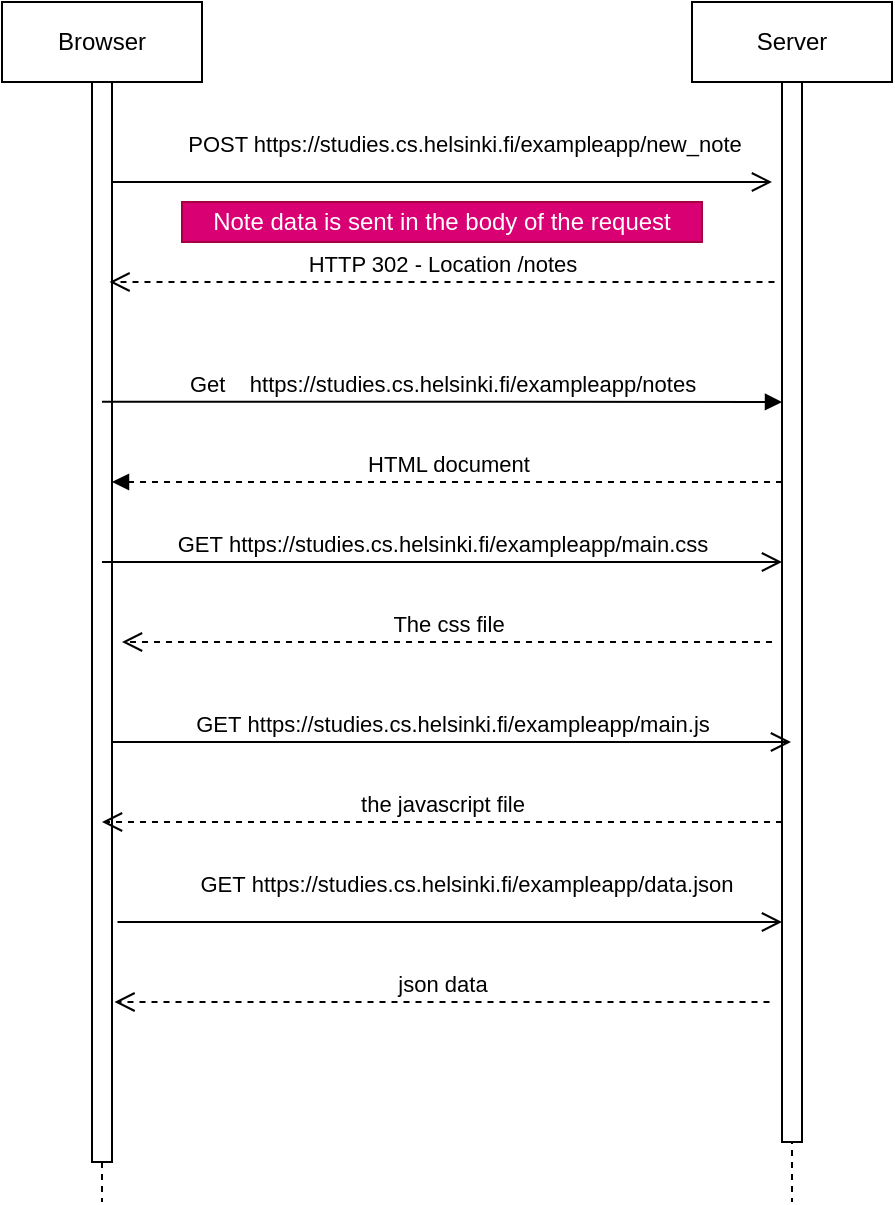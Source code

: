 <mxfile version="28.0.6">
  <diagram name="Page-1" id="2YBvvXClWsGukQMizWep">
    <mxGraphModel dx="976" dy="1823" grid="1" gridSize="10" guides="1" tooltips="1" connect="1" arrows="1" fold="1" page="1" pageScale="1" pageWidth="850" pageHeight="1100" math="0" shadow="0">
      <root>
        <mxCell id="0" />
        <mxCell id="1" parent="0" />
        <mxCell id="aM9ryv3xv72pqoxQDRHE-1" value="Browser" style="shape=umlLifeline;perimeter=lifelinePerimeter;whiteSpace=wrap;html=1;container=0;dropTarget=0;collapsible=0;recursiveResize=0;outlineConnect=0;portConstraint=eastwest;newEdgeStyle={&quot;edgeStyle&quot;:&quot;elbowEdgeStyle&quot;,&quot;elbow&quot;:&quot;vertical&quot;,&quot;curved&quot;:0,&quot;rounded&quot;:0};" parent="1" vertex="1">
          <mxGeometry x="30" y="-80" width="100" height="600" as="geometry" />
        </mxCell>
        <mxCell id="aM9ryv3xv72pqoxQDRHE-2" value="" style="html=1;points=[];perimeter=orthogonalPerimeter;outlineConnect=0;targetShapes=umlLifeline;portConstraint=eastwest;newEdgeStyle={&quot;edgeStyle&quot;:&quot;elbowEdgeStyle&quot;,&quot;elbow&quot;:&quot;vertical&quot;,&quot;curved&quot;:0,&quot;rounded&quot;:0};" parent="aM9ryv3xv72pqoxQDRHE-1" vertex="1">
          <mxGeometry x="45" y="40" width="10" height="540" as="geometry" />
        </mxCell>
        <mxCell id="aM9ryv3xv72pqoxQDRHE-5" value="Server" style="shape=umlLifeline;perimeter=lifelinePerimeter;whiteSpace=wrap;html=1;container=0;dropTarget=0;collapsible=0;recursiveResize=0;outlineConnect=0;portConstraint=eastwest;newEdgeStyle={&quot;edgeStyle&quot;:&quot;elbowEdgeStyle&quot;,&quot;elbow&quot;:&quot;vertical&quot;,&quot;curved&quot;:0,&quot;rounded&quot;:0};" parent="1" vertex="1">
          <mxGeometry x="375" y="-80" width="100" height="600" as="geometry" />
        </mxCell>
        <mxCell id="aM9ryv3xv72pqoxQDRHE-6" value="" style="html=1;points=[];perimeter=orthogonalPerimeter;outlineConnect=0;targetShapes=umlLifeline;portConstraint=eastwest;newEdgeStyle={&quot;edgeStyle&quot;:&quot;elbowEdgeStyle&quot;,&quot;elbow&quot;:&quot;vertical&quot;,&quot;curved&quot;:0,&quot;rounded&quot;:0};" parent="aM9ryv3xv72pqoxQDRHE-5" vertex="1">
          <mxGeometry x="45" y="40" width="10" height="530" as="geometry" />
        </mxCell>
        <mxCell id="aM9ryv3xv72pqoxQDRHE-7" value="Get&amp;nbsp; &amp;nbsp;&amp;nbsp;https://studies.cs.helsinki.fi/exampleapp/notes" style="html=1;verticalAlign=bottom;endArrow=block;edgeStyle=elbowEdgeStyle;elbow=vertical;curved=0;rounded=0;exitX=0.5;exitY=0.296;exitDx=0;exitDy=0;exitPerimeter=0;" parent="1" source="aM9ryv3xv72pqoxQDRHE-2" target="aM9ryv3xv72pqoxQDRHE-6" edge="1">
          <mxGeometry relative="1" as="geometry">
            <mxPoint x="90" y="120" as="sourcePoint" />
            <Array as="points">
              <mxPoint x="175" y="120" />
            </Array>
            <mxPoint x="410" y="120" as="targetPoint" />
            <mxPoint as="offset" />
          </mxGeometry>
        </mxCell>
        <mxCell id="aM9ryv3xv72pqoxQDRHE-8" value="The css file" style="html=1;verticalAlign=bottom;endArrow=open;dashed=1;endSize=8;edgeStyle=elbowEdgeStyle;elbow=vertical;curved=0;rounded=0;" parent="1" edge="1">
          <mxGeometry relative="1" as="geometry">
            <mxPoint x="90" y="240" as="targetPoint" />
            <Array as="points">
              <mxPoint x="190" y="240" />
            </Array>
            <mxPoint x="415" y="240" as="sourcePoint" />
          </mxGeometry>
        </mxCell>
        <mxCell id="aM9ryv3xv72pqoxQDRHE-9" value="HTML document" style="html=1;verticalAlign=bottom;endArrow=block;edgeStyle=elbowEdgeStyle;elbow=vertical;curved=0;rounded=0;dashed=1;" parent="1" source="aM9ryv3xv72pqoxQDRHE-6" target="aM9ryv3xv72pqoxQDRHE-2" edge="1">
          <mxGeometry relative="1" as="geometry">
            <mxPoint x="175" y="160" as="sourcePoint" />
            <Array as="points">
              <mxPoint x="190" y="160" />
            </Array>
            <mxPoint x="100" y="160" as="targetPoint" />
          </mxGeometry>
        </mxCell>
        <mxCell id="aM9ryv3xv72pqoxQDRHE-10" value="GET&amp;nbsp;https://studies.cs.helsinki.fi/exampleapp/main.css" style="html=1;verticalAlign=bottom;endArrow=open;endSize=8;edgeStyle=elbowEdgeStyle;elbow=vertical;curved=0;rounded=0;" parent="1" source="aM9ryv3xv72pqoxQDRHE-1" target="aM9ryv3xv72pqoxQDRHE-6" edge="1">
          <mxGeometry relative="1" as="geometry">
            <mxPoint x="415" y="200" as="targetPoint" />
            <Array as="points">
              <mxPoint x="180" y="200" />
            </Array>
            <mxPoint x="100" y="200" as="sourcePoint" />
          </mxGeometry>
        </mxCell>
        <mxCell id="YdwiemnOWdNeDzvRCx0y-3" value="GET&amp;nbsp;https://studies.cs.helsinki.fi/exampleapp/main.js" style="html=1;verticalAlign=bottom;endArrow=open;endSize=8;edgeStyle=elbowEdgeStyle;elbow=vertical;curved=0;rounded=0;" edge="1" parent="1" source="aM9ryv3xv72pqoxQDRHE-2" target="aM9ryv3xv72pqoxQDRHE-5">
          <mxGeometry relative="1" as="geometry">
            <mxPoint x="420" y="290" as="targetPoint" />
            <Array as="points">
              <mxPoint x="190" y="290" />
            </Array>
            <mxPoint x="110" y="290" as="sourcePoint" />
          </mxGeometry>
        </mxCell>
        <mxCell id="YdwiemnOWdNeDzvRCx0y-4" value="the javascript file" style="html=1;verticalAlign=bottom;endArrow=open;dashed=1;endSize=8;edgeStyle=elbowEdgeStyle;elbow=vertical;curved=0;rounded=0;" edge="1" parent="1" target="aM9ryv3xv72pqoxQDRHE-1">
          <mxGeometry relative="1" as="geometry">
            <mxPoint x="100" y="330" as="targetPoint" />
            <Array as="points">
              <mxPoint x="235" y="330" />
            </Array>
            <mxPoint x="420" y="330" as="sourcePoint" />
          </mxGeometry>
        </mxCell>
        <mxCell id="YdwiemnOWdNeDzvRCx0y-6" value="GET&amp;nbsp;https://studies.cs.helsinki.fi/exampleapp/data.json" style="html=1;verticalAlign=bottom;endArrow=open;endSize=8;edgeStyle=elbowEdgeStyle;elbow=vertical;curved=0;rounded=0;" edge="1" parent="1" target="aM9ryv3xv72pqoxQDRHE-6">
          <mxGeometry x="0.048" y="10" relative="1" as="geometry">
            <mxPoint x="412.25" y="380" as="targetPoint" />
            <Array as="points">
              <mxPoint x="192.75" y="380" />
            </Array>
            <mxPoint x="87.75" y="380" as="sourcePoint" />
            <mxPoint as="offset" />
          </mxGeometry>
        </mxCell>
        <mxCell id="YdwiemnOWdNeDzvRCx0y-7" value="json data" style="html=1;verticalAlign=bottom;endArrow=open;dashed=1;endSize=8;edgeStyle=elbowEdgeStyle;elbow=vertical;curved=0;rounded=0;entryX=1.5;entryY=0.804;entryDx=0;entryDy=0;entryPerimeter=0;" edge="1" parent="1">
          <mxGeometry relative="1" as="geometry">
            <mxPoint x="86.25" y="420.0" as="targetPoint" />
            <Array as="points" />
            <mxPoint x="413.75" y="420" as="sourcePoint" />
          </mxGeometry>
        </mxCell>
        <mxCell id="YdwiemnOWdNeDzvRCx0y-8" value="POST https://studies.cs.helsinki.fi/exampleapp/new_note" style="html=1;verticalAlign=bottom;endArrow=open;endSize=8;edgeStyle=elbowEdgeStyle;elbow=vertical;curved=0;rounded=0;entryX=0;entryY=0.094;entryDx=0;entryDy=0;entryPerimeter=0;" edge="1" parent="1">
          <mxGeometry x="0.065" y="10" relative="1" as="geometry">
            <mxPoint x="415" y="9.82" as="targetPoint" />
            <Array as="points">
              <mxPoint x="225" y="10" />
            </Array>
            <mxPoint x="85" y="10" as="sourcePoint" />
            <mxPoint as="offset" />
          </mxGeometry>
        </mxCell>
        <mxCell id="YdwiemnOWdNeDzvRCx0y-9" value="HTTP 302 - Location /notes" style="html=1;verticalAlign=bottom;endArrow=open;dashed=1;endSize=8;edgeStyle=elbowEdgeStyle;elbow=vertical;curved=0;rounded=0;" edge="1" parent="1">
          <mxGeometry relative="1" as="geometry">
            <mxPoint x="83.75" y="60.16" as="targetPoint" />
            <Array as="points" />
            <mxPoint x="416.25" y="60" as="sourcePoint" />
          </mxGeometry>
        </mxCell>
        <mxCell id="YdwiemnOWdNeDzvRCx0y-10" value="Note data is sent in the body of the request" style="text;html=1;align=center;verticalAlign=middle;whiteSpace=wrap;rounded=0;fillColor=#d80073;fontColor=#ffffff;strokeColor=#A50040;" vertex="1" parent="1">
          <mxGeometry x="120" y="20" width="260" height="20" as="geometry" />
        </mxCell>
      </root>
    </mxGraphModel>
  </diagram>
</mxfile>

